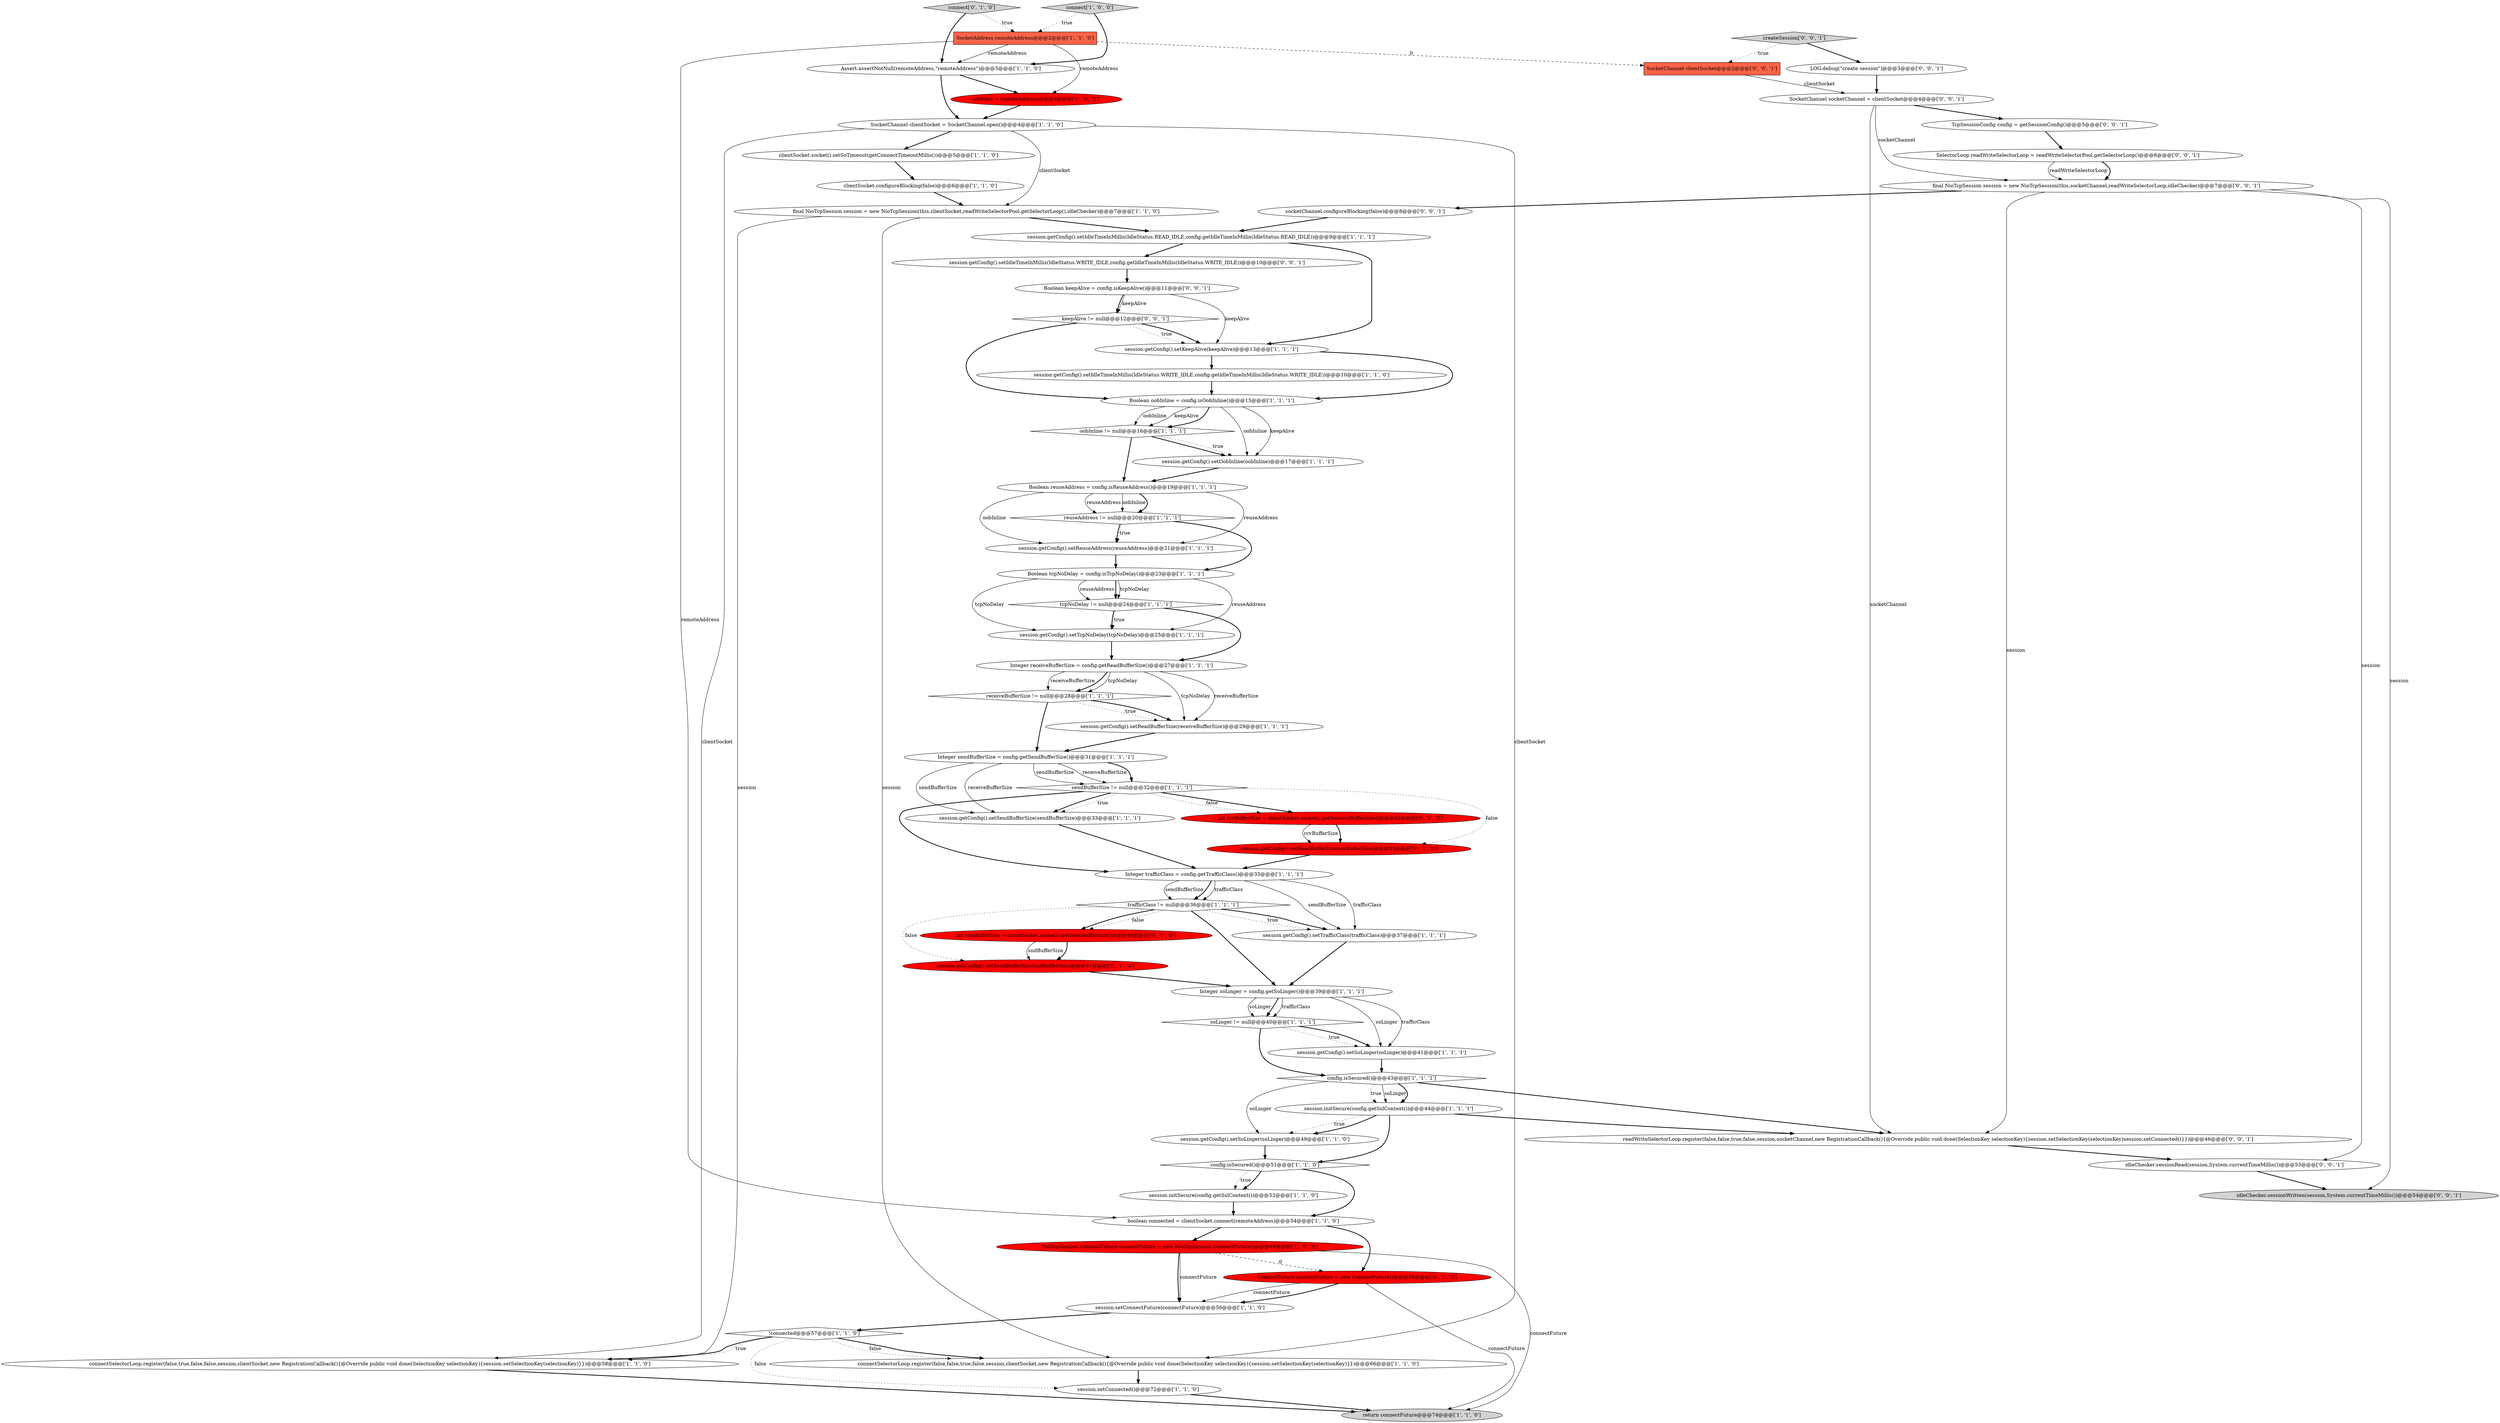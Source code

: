 digraph {
31 [style = filled, label = "connectSelectorLoop.register(false,false,true,false,session,clientSocket,new RegistrationCallback(){@Override public void done(SelectionKey selectionKey){session.setSelectionKey(selectionKey)}})@@@66@@@['1', '1', '0']", fillcolor = white, shape = ellipse image = "AAA0AAABBB1BBB"];
59 [style = filled, label = "SocketChannel clientSocket@@@2@@@['0', '0', '1']", fillcolor = tomato, shape = box image = "AAA0AAABBB3BBB"];
14 [style = filled, label = "Boolean tcpNoDelay = config.isTcpNoDelay()@@@23@@@['1', '1', '1']", fillcolor = white, shape = ellipse image = "AAA0AAABBB1BBB"];
5 [style = filled, label = "trafficClass != null@@@36@@@['1', '1', '1']", fillcolor = white, shape = diamond image = "AAA0AAABBB1BBB"];
2 [style = filled, label = "reuseAddress != null@@@20@@@['1', '1', '1']", fillcolor = white, shape = diamond image = "AAA0AAABBB1BBB"];
35 [style = filled, label = "NioTcpSession.ConnectFuture connectFuture = new NioTcpSession.ConnectFuture()@@@48@@@['1', '0', '0']", fillcolor = red, shape = ellipse image = "AAA1AAABBB1BBB"];
64 [style = filled, label = "final NioTcpSession session = new NioTcpSession(this,socketChannel,readWriteSelectorLoop,idleChecker)@@@7@@@['0', '0', '1']", fillcolor = white, shape = ellipse image = "AAA0AAABBB3BBB"];
46 [style = filled, label = "connect['0', '1', '0']", fillcolor = lightgray, shape = diamond image = "AAA0AAABBB2BBB"];
1 [style = filled, label = "session.getConfig().setOobInline(oobInline)@@@17@@@['1', '1', '1']", fillcolor = white, shape = ellipse image = "AAA0AAABBB1BBB"];
37 [style = filled, label = "session.getConfig().setIdleTimeInMillis(IdleStatus.READ_IDLE,config.getIdleTimeInMillis(IdleStatus.READ_IDLE))@@@9@@@['1', '1', '1']", fillcolor = white, shape = ellipse image = "AAA0AAABBB1BBB"];
9 [style = filled, label = "oobInline != null@@@16@@@['1', '1', '1']", fillcolor = white, shape = diamond image = "AAA0AAABBB1BBB"];
22 [style = filled, label = "tcpNoDelay != null@@@24@@@['1', '1', '1']", fillcolor = white, shape = diamond image = "AAA0AAABBB1BBB"];
26 [style = filled, label = "clientSocket.socket().setSoTimeout(getConnectTimeoutMillis())@@@5@@@['1', '1', '0']", fillcolor = white, shape = ellipse image = "AAA0AAABBB1BBB"];
48 [style = filled, label = "session.getConfig().setReadBufferSize(rcvBufferSize)@@@33@@@['0', '1', '0']", fillcolor = red, shape = ellipse image = "AAA1AAABBB2BBB"];
28 [style = filled, label = "session.initSecure(config.getSslContext())@@@44@@@['1', '1', '1']", fillcolor = white, shape = ellipse image = "AAA0AAABBB1BBB"];
58 [style = filled, label = "keepAlive != null@@@12@@@['0', '0', '1']", fillcolor = white, shape = diamond image = "AAA0AAABBB3BBB"];
12 [style = filled, label = "connectSelectorLoop.register(false,true,false,false,session,clientSocket,new RegistrationCallback(){@Override public void done(SelectionKey selectionKey){session.setSelectionKey(selectionKey)}})@@@58@@@['1', '1', '0']", fillcolor = white, shape = ellipse image = "AAA0AAABBB1BBB"];
15 [style = filled, label = "Boolean reuseAddress = config.isReuseAddress()@@@19@@@['1', '1', '1']", fillcolor = white, shape = ellipse image = "AAA0AAABBB1BBB"];
43 [style = filled, label = "final NioTcpSession session = new NioTcpSession(this,clientSocket,readWriteSelectorPool.getSelectorLoop(),idleChecker)@@@7@@@['1', '1', '0']", fillcolor = white, shape = ellipse image = "AAA0AAABBB1BBB"];
53 [style = filled, label = "readWriteSelectorLoop.register(false,false,true,false,session,socketChannel,new RegistrationCallback(){@Override public void done(SelectionKey selectionKey){session.setSelectionKey(selectionKey)session.setConnected()}})@@@46@@@['0', '0', '1']", fillcolor = white, shape = ellipse image = "AAA0AAABBB3BBB"];
0 [style = filled, label = "SocketChannel clientSocket = SocketChannel.open()@@@4@@@['1', '1', '0']", fillcolor = white, shape = ellipse image = "AAA0AAABBB1BBB"];
4 [style = filled, label = "SocketAddress remoteAddress@@@2@@@['1', '1', '0']", fillcolor = tomato, shape = box image = "AAA0AAABBB1BBB"];
40 [style = filled, label = "Assert.assertNotNull(remoteAddress,\"remoteAddress\")@@@3@@@['1', '1', '0']", fillcolor = white, shape = ellipse image = "AAA0AAABBB1BBB"];
36 [style = filled, label = "session.getConfig().setReuseAddress(reuseAddress)@@@21@@@['1', '1', '1']", fillcolor = white, shape = ellipse image = "AAA0AAABBB1BBB"];
54 [style = filled, label = "TcpSessionConfig config = getSessionConfig()@@@5@@@['0', '0', '1']", fillcolor = white, shape = ellipse image = "AAA0AAABBB3BBB"];
24 [style = filled, label = "session.getConfig().setSoLinger(soLinger)@@@41@@@['1', '1', '1']", fillcolor = white, shape = ellipse image = "AAA0AAABBB1BBB"];
19 [style = filled, label = "boolean connected = clientSocket.connect(remoteAddress)@@@54@@@['1', '1', '0']", fillcolor = white, shape = ellipse image = "AAA0AAABBB1BBB"];
6 [style = filled, label = "session.getConfig().setTrafficClass(trafficClass)@@@37@@@['1', '1', '1']", fillcolor = white, shape = ellipse image = "AAA0AAABBB1BBB"];
7 [style = filled, label = "session.getConfig().setKeepAlive(keepAlive)@@@13@@@['1', '1', '1']", fillcolor = white, shape = ellipse image = "AAA0AAABBB1BBB"];
8 [style = filled, label = "return connectFuture@@@74@@@['1', '1', '0']", fillcolor = lightgray, shape = ellipse image = "AAA0AAABBB1BBB"];
21 [style = filled, label = "Integer sendBufferSize = config.getSendBufferSize()@@@31@@@['1', '1', '1']", fillcolor = white, shape = ellipse image = "AAA0AAABBB1BBB"];
62 [style = filled, label = "session.getConfig().setIdleTimeInMillis(IdleStatus.WRITE_IDLE,config.getIdleTimeInMillis(IdleStatus.WRITE_IDLE))@@@10@@@['0', '0', '1']", fillcolor = white, shape = ellipse image = "AAA0AAABBB3BBB"];
63 [style = filled, label = "createSession['0', '0', '1']", fillcolor = lightgray, shape = diamond image = "AAA0AAABBB3BBB"];
23 [style = filled, label = "address = remoteAddress@@@4@@@['1', '0', '0']", fillcolor = red, shape = ellipse image = "AAA1AAABBB1BBB"];
60 [style = filled, label = "Boolean keepAlive = config.isKeepAlive()@@@11@@@['0', '0', '1']", fillcolor = white, shape = ellipse image = "AAA0AAABBB3BBB"];
57 [style = filled, label = "idleChecker.sessionWritten(session,System.currentTimeMillis())@@@54@@@['0', '0', '1']", fillcolor = lightgray, shape = ellipse image = "AAA0AAABBB3BBB"];
3 [style = filled, label = "connect['1', '0', '0']", fillcolor = lightgray, shape = diamond image = "AAA0AAABBB1BBB"];
42 [style = filled, label = "session.setConnected()@@@72@@@['1', '1', '0']", fillcolor = white, shape = ellipse image = "AAA0AAABBB1BBB"];
44 [style = filled, label = "session.setConnectFuture(connectFuture)@@@56@@@['1', '1', '0']", fillcolor = white, shape = ellipse image = "AAA0AAABBB1BBB"];
61 [style = filled, label = "socketChannel.configureBlocking(false)@@@8@@@['0', '0', '1']", fillcolor = white, shape = ellipse image = "AAA0AAABBB3BBB"];
56 [style = filled, label = "idleChecker.sessionRead(session,System.currentTimeMillis())@@@53@@@['0', '0', '1']", fillcolor = white, shape = ellipse image = "AAA0AAABBB3BBB"];
45 [style = filled, label = "session.getConfig().setSendBufferSize(sndBufferSize)@@@41@@@['0', '1', '0']", fillcolor = red, shape = ellipse image = "AAA1AAABBB2BBB"];
51 [style = filled, label = "SocketChannel socketChannel = clientSocket@@@4@@@['0', '0', '1']", fillcolor = white, shape = ellipse image = "AAA0AAABBB3BBB"];
34 [style = filled, label = "Integer soLinger = config.getSoLinger()@@@39@@@['1', '1', '1']", fillcolor = white, shape = ellipse image = "AAA0AAABBB1BBB"];
41 [style = filled, label = "soLinger != null@@@40@@@['1', '1', '1']", fillcolor = white, shape = diamond image = "AAA0AAABBB1BBB"];
10 [style = filled, label = "session.getConfig().setReadBufferSize(receiveBufferSize)@@@29@@@['1', '1', '1']", fillcolor = white, shape = ellipse image = "AAA0AAABBB1BBB"];
39 [style = filled, label = "config.isSecured()@@@51@@@['1', '1', '0']", fillcolor = white, shape = diamond image = "AAA0AAABBB1BBB"];
17 [style = filled, label = "Integer receiveBufferSize = config.getReadBufferSize()@@@27@@@['1', '1', '1']", fillcolor = white, shape = ellipse image = "AAA0AAABBB1BBB"];
11 [style = filled, label = "session.getConfig().setTcpNoDelay(tcpNoDelay)@@@25@@@['1', '1', '1']", fillcolor = white, shape = ellipse image = "AAA0AAABBB1BBB"];
38 [style = filled, label = "config.isSecured()@@@43@@@['1', '1', '1']", fillcolor = white, shape = diamond image = "AAA0AAABBB1BBB"];
29 [style = filled, label = "clientSocket.configureBlocking(false)@@@6@@@['1', '1', '0']", fillcolor = white, shape = ellipse image = "AAA0AAABBB1BBB"];
33 [style = filled, label = "receiveBufferSize != null@@@28@@@['1', '1', '1']", fillcolor = white, shape = diamond image = "AAA0AAABBB1BBB"];
50 [style = filled, label = "int sndBufferSize = clientSocket.socket().getSendBufferSize()@@@40@@@['0', '1', '0']", fillcolor = red, shape = ellipse image = "AAA1AAABBB2BBB"];
32 [style = filled, label = "Integer trafficClass = config.getTrafficClass()@@@35@@@['1', '1', '1']", fillcolor = white, shape = ellipse image = "AAA0AAABBB1BBB"];
49 [style = filled, label = "int rcvBufferSize = clientSocket.socket().getReceiveBufferSize()@@@32@@@['0', '1', '0']", fillcolor = red, shape = ellipse image = "AAA1AAABBB2BBB"];
52 [style = filled, label = "SelectorLoop readWriteSelectorLoop = readWriteSelectorPool.getSelectorLoop()@@@6@@@['0', '0', '1']", fillcolor = white, shape = ellipse image = "AAA0AAABBB3BBB"];
20 [style = filled, label = "Boolean oobInline = config.isOobInline()@@@15@@@['1', '1', '1']", fillcolor = white, shape = ellipse image = "AAA0AAABBB1BBB"];
27 [style = filled, label = "sendBufferSize != null@@@32@@@['1', '1', '1']", fillcolor = white, shape = diamond image = "AAA0AAABBB1BBB"];
47 [style = filled, label = "ConnectFuture connectFuture = new ConnectFuture()@@@55@@@['0', '1', '0']", fillcolor = red, shape = ellipse image = "AAA1AAABBB2BBB"];
16 [style = filled, label = "session.getConfig().setIdleTimeInMillis(IdleStatus.WRITE_IDLE,config.getIdleTimeInMillis(IdleStatus.WRITE_IDLE))@@@10@@@['1', '1', '0']", fillcolor = white, shape = ellipse image = "AAA0AAABBB1BBB"];
18 [style = filled, label = "session.getConfig().setSoLinger(soLinger)@@@49@@@['1', '1', '0']", fillcolor = white, shape = ellipse image = "AAA0AAABBB1BBB"];
55 [style = filled, label = "LOG.debug(\"create session\")@@@3@@@['0', '0', '1']", fillcolor = white, shape = ellipse image = "AAA0AAABBB3BBB"];
30 [style = filled, label = "session.getConfig().setSendBufferSize(sendBufferSize)@@@33@@@['1', '1', '1']", fillcolor = white, shape = ellipse image = "AAA0AAABBB1BBB"];
25 [style = filled, label = "session.initSecure(config.getSslContext())@@@52@@@['1', '1', '0']", fillcolor = white, shape = ellipse image = "AAA0AAABBB1BBB"];
13 [style = filled, label = "!connected@@@57@@@['1', '1', '0']", fillcolor = white, shape = diamond image = "AAA0AAABBB1BBB"];
5->45 [style = dotted, label="false"];
39->19 [style = bold, label=""];
27->32 [style = bold, label=""];
61->37 [style = bold, label=""];
52->64 [style = bold, label=""];
20->9 [style = bold, label=""];
64->57 [style = solid, label="session"];
49->48 [style = bold, label=""];
58->7 [style = dotted, label="true"];
55->51 [style = bold, label=""];
27->48 [style = dotted, label="false"];
27->49 [style = bold, label=""];
40->23 [style = bold, label=""];
32->5 [style = solid, label="trafficClass"];
5->34 [style = bold, label=""];
21->30 [style = solid, label="sendBufferSize"];
63->55 [style = bold, label=""];
14->11 [style = solid, label="reuseAddress"];
58->20 [style = bold, label=""];
37->62 [style = bold, label=""];
28->18 [style = dotted, label="true"];
2->14 [style = bold, label=""];
7->16 [style = bold, label=""];
2->36 [style = bold, label=""];
25->19 [style = bold, label=""];
34->41 [style = solid, label="trafficClass"];
35->44 [style = solid, label="connectFuture"];
50->45 [style = bold, label=""];
29->43 [style = bold, label=""];
27->49 [style = dotted, label="false"];
21->27 [style = solid, label="sendBufferSize"];
13->31 [style = dotted, label="false"];
13->31 [style = bold, label=""];
5->50 [style = dotted, label="false"];
35->8 [style = solid, label="connectFuture"];
59->51 [style = solid, label="clientSocket"];
54->52 [style = bold, label=""];
21->27 [style = solid, label="receiveBufferSize"];
20->1 [style = solid, label="oobInline"];
28->18 [style = bold, label=""];
38->28 [style = solid, label="soLinger"];
13->42 [style = dotted, label="false"];
32->5 [style = solid, label="sendBufferSize"];
21->30 [style = solid, label="receiveBufferSize"];
35->44 [style = bold, label=""];
39->25 [style = dotted, label="true"];
38->28 [style = bold, label=""];
51->54 [style = bold, label=""];
4->23 [style = solid, label="remoteAddress"];
0->43 [style = solid, label="clientSocket"];
14->11 [style = solid, label="tcpNoDelay"];
38->18 [style = solid, label="soLinger"];
60->7 [style = solid, label="keepAlive"];
27->30 [style = bold, label=""];
62->60 [style = bold, label=""];
17->33 [style = solid, label="tcpNoDelay"];
14->22 [style = bold, label=""];
40->0 [style = bold, label=""];
38->53 [style = bold, label=""];
5->6 [style = dotted, label="true"];
41->24 [style = dotted, label="true"];
34->41 [style = solid, label="soLinger"];
24->38 [style = bold, label=""];
10->21 [style = bold, label=""];
56->57 [style = bold, label=""];
36->14 [style = bold, label=""];
0->31 [style = solid, label="clientSocket"];
51->53 [style = solid, label="socketChannel"];
13->12 [style = bold, label=""];
34->24 [style = solid, label="soLinger"];
5->6 [style = bold, label=""];
38->28 [style = dotted, label="true"];
17->33 [style = solid, label="receiveBufferSize"];
48->32 [style = bold, label=""];
22->17 [style = bold, label=""];
47->44 [style = bold, label=""];
32->6 [style = solid, label="sendBufferSize"];
11->17 [style = bold, label=""];
41->38 [style = bold, label=""];
53->56 [style = bold, label=""];
39->25 [style = bold, label=""];
4->59 [style = dashed, label="0"];
46->40 [style = bold, label=""];
9->1 [style = bold, label=""];
16->20 [style = bold, label=""];
22->11 [style = bold, label=""];
33->10 [style = dotted, label="true"];
15->2 [style = solid, label="oobInline"];
47->44 [style = solid, label="connectFuture"];
14->22 [style = solid, label="tcpNoDelay"];
6->34 [style = bold, label=""];
21->27 [style = bold, label=""];
28->39 [style = bold, label=""];
49->48 [style = solid, label="rcvBufferSize"];
63->59 [style = dotted, label="true"];
42->8 [style = bold, label=""];
15->36 [style = solid, label="reuseAddress"];
30->32 [style = bold, label=""];
64->53 [style = solid, label="session"];
7->20 [style = bold, label=""];
23->0 [style = bold, label=""];
37->7 [style = bold, label=""];
43->31 [style = solid, label="session"];
60->58 [style = bold, label=""];
31->42 [style = bold, label=""];
19->47 [style = bold, label=""];
51->64 [style = solid, label="socketChannel"];
58->7 [style = bold, label=""];
18->39 [style = bold, label=""];
17->10 [style = solid, label="tcpNoDelay"];
12->8 [style = bold, label=""];
19->35 [style = bold, label=""];
60->58 [style = solid, label="keepAlive"];
9->1 [style = dotted, label="true"];
14->22 [style = solid, label="reuseAddress"];
64->61 [style = bold, label=""];
52->64 [style = solid, label="readWriteSelectorLoop"];
2->36 [style = dotted, label="true"];
43->12 [style = solid, label="session"];
46->4 [style = dotted, label="true"];
32->5 [style = bold, label=""];
64->56 [style = solid, label="session"];
15->2 [style = bold, label=""];
0->26 [style = bold, label=""];
41->24 [style = bold, label=""];
13->12 [style = dotted, label="true"];
3->40 [style = bold, label=""];
28->53 [style = bold, label=""];
26->29 [style = bold, label=""];
1->15 [style = bold, label=""];
35->47 [style = dashed, label="0"];
17->10 [style = solid, label="receiveBufferSize"];
34->24 [style = solid, label="trafficClass"];
3->4 [style = dotted, label="true"];
15->36 [style = solid, label="oobInline"];
22->11 [style = dotted, label="true"];
33->10 [style = bold, label=""];
17->33 [style = bold, label=""];
34->41 [style = bold, label=""];
43->37 [style = bold, label=""];
4->19 [style = solid, label="remoteAddress"];
47->8 [style = solid, label="connectFuture"];
27->30 [style = dotted, label="true"];
50->45 [style = solid, label="sndBufferSize"];
4->40 [style = solid, label="remoteAddress"];
9->15 [style = bold, label=""];
20->9 [style = solid, label="oobInline"];
20->1 [style = solid, label="keepAlive"];
20->9 [style = solid, label="keepAlive"];
0->12 [style = solid, label="clientSocket"];
44->13 [style = bold, label=""];
33->21 [style = bold, label=""];
5->50 [style = bold, label=""];
45->34 [style = bold, label=""];
32->6 [style = solid, label="trafficClass"];
15->2 [style = solid, label="reuseAddress"];
}
